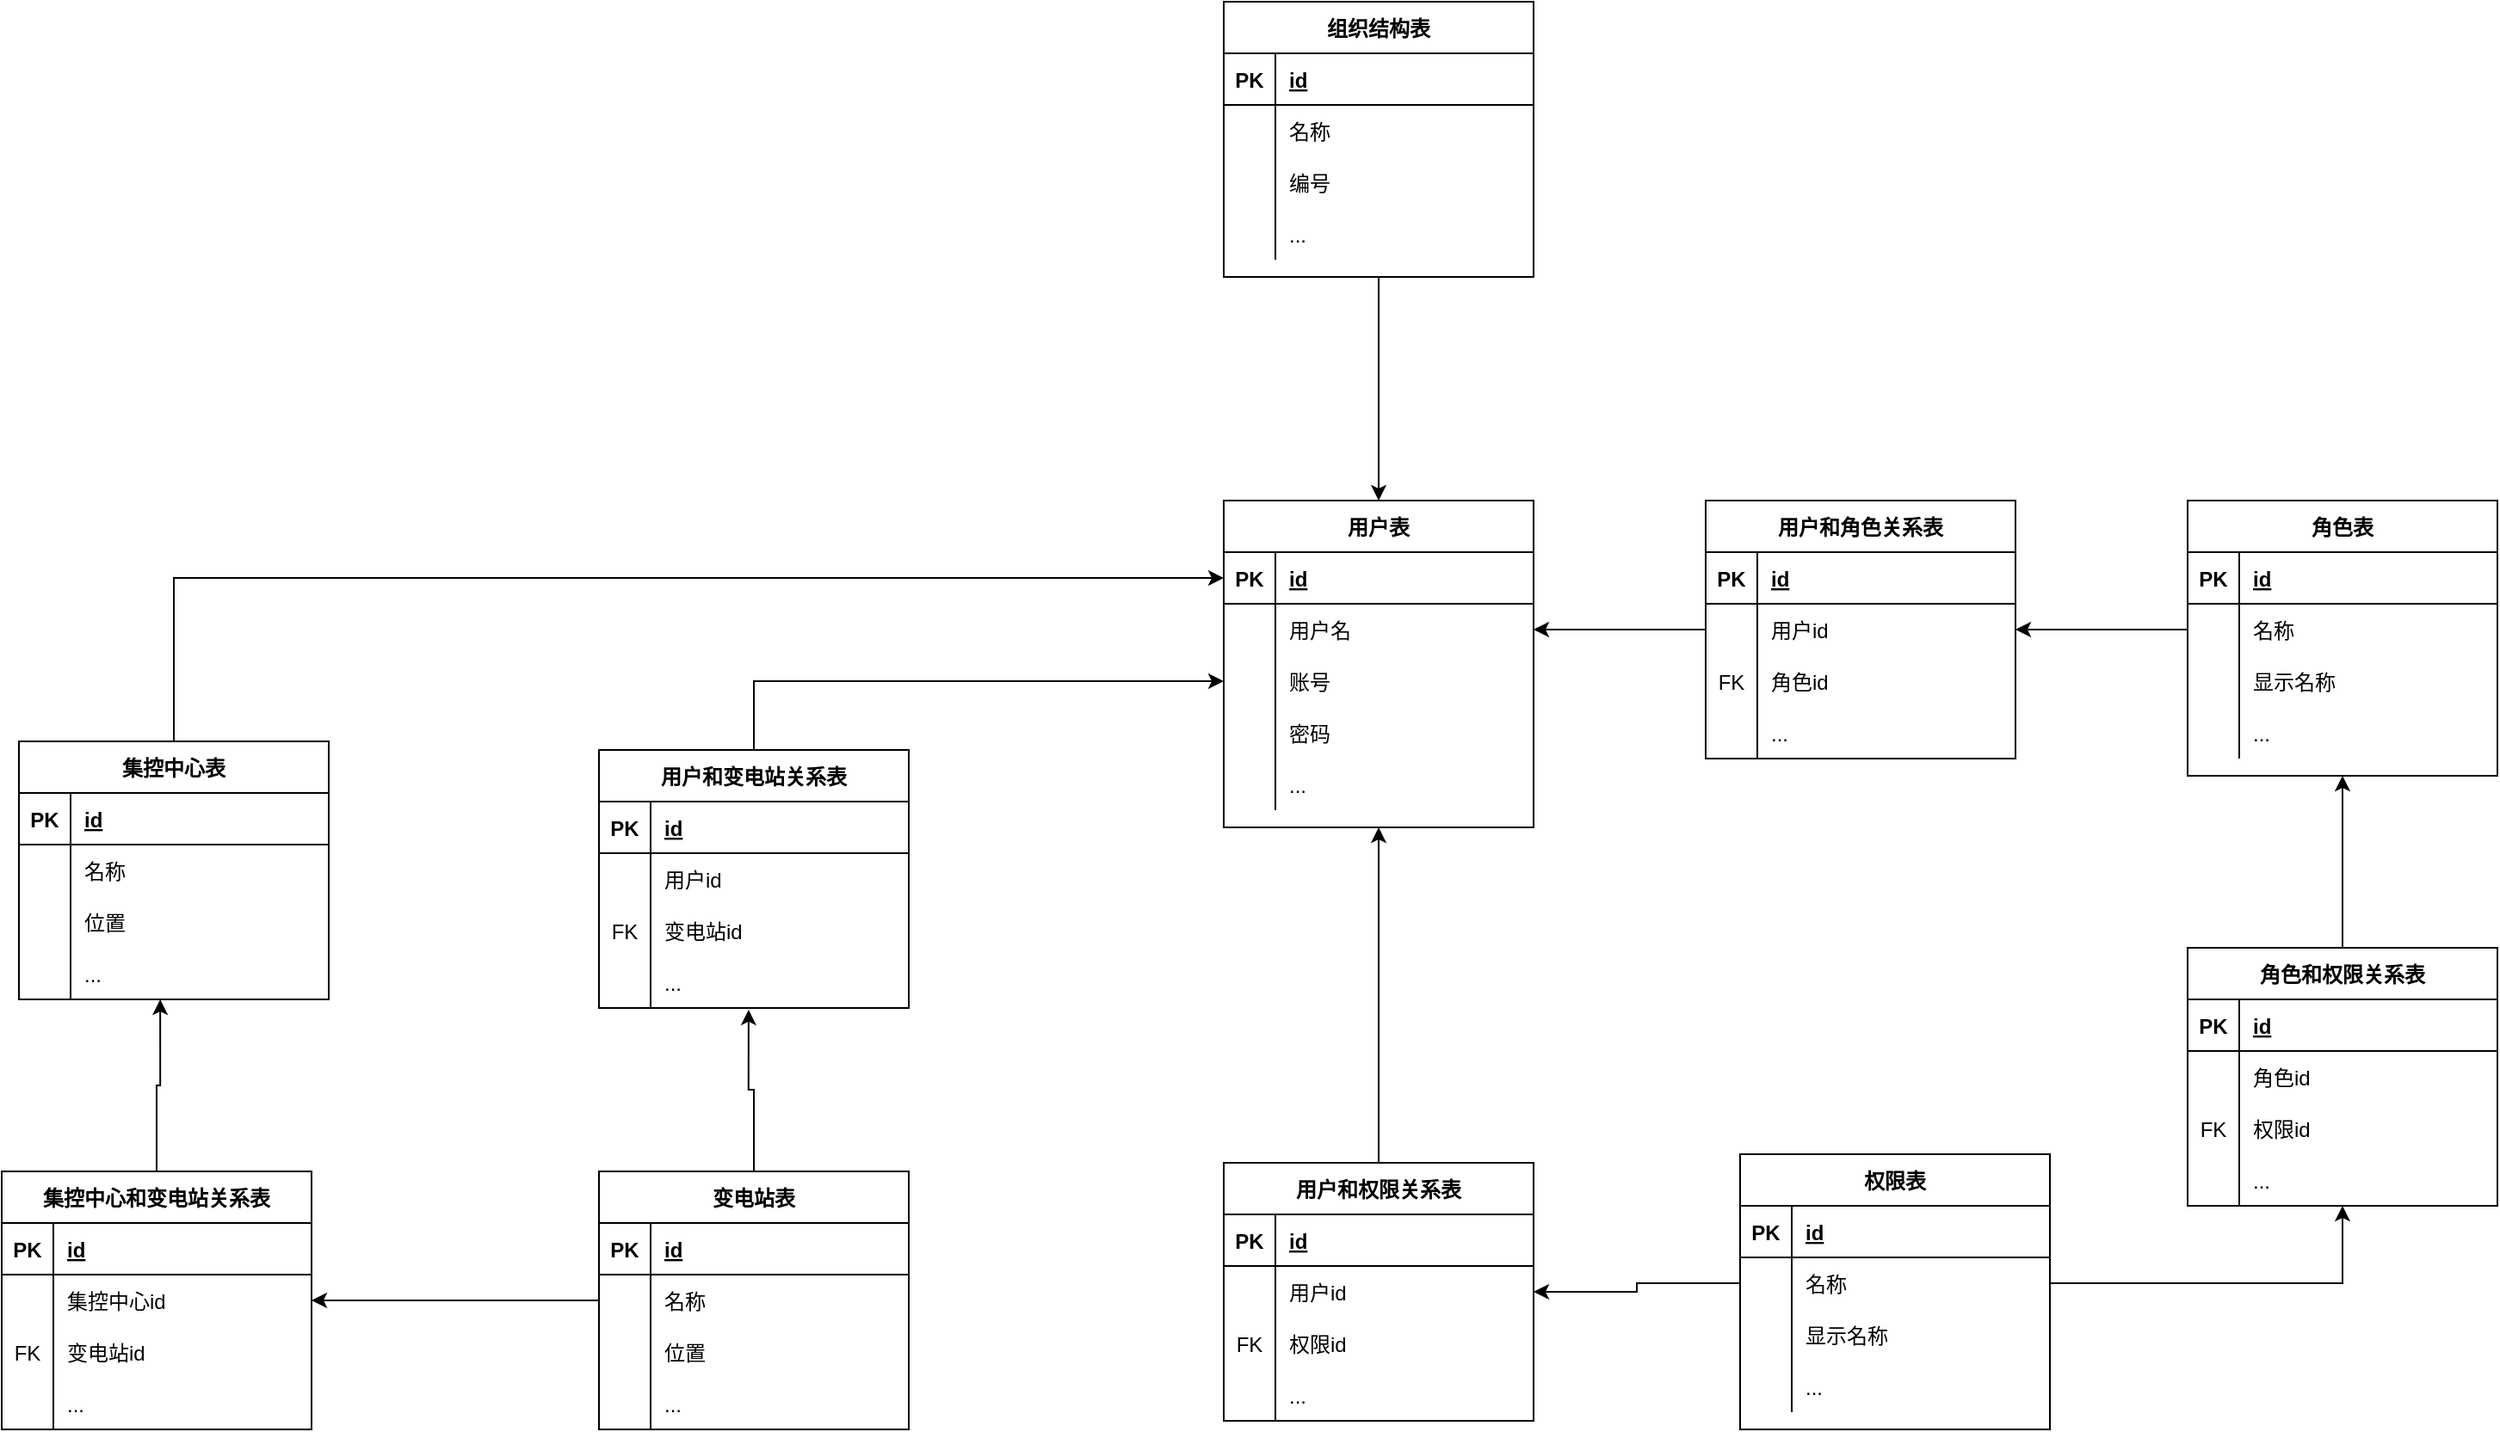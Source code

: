 <mxfile version="13.6.5" type="github">
  <diagram id="UGhOaX2AKdgDgqAa2PCW" name="Page-1">
    <mxGraphModel dx="2365" dy="1288" grid="1" gridSize="10" guides="1" tooltips="1" connect="1" arrows="1" fold="1" page="1" pageScale="1" pageWidth="827" pageHeight="1169" math="0" shadow="0">
      <root>
        <mxCell id="0" />
        <mxCell id="1" parent="0" />
        <mxCell id="9O_hsrOdtYKGC5B46HUJ-161" style="edgeStyle=orthogonalEdgeStyle;rounded=0;orthogonalLoop=1;jettySize=auto;html=1;exitX=0;exitY=0.5;exitDx=0;exitDy=0;entryX=1;entryY=0.5;entryDx=0;entryDy=0;" edge="1" parent="1" source="9O_hsrOdtYKGC5B46HUJ-43" target="9O_hsrOdtYKGC5B46HUJ-150">
          <mxGeometry relative="1" as="geometry" />
        </mxCell>
        <mxCell id="9O_hsrOdtYKGC5B46HUJ-162" style="edgeStyle=orthogonalEdgeStyle;rounded=0;orthogonalLoop=1;jettySize=auto;html=1;exitX=0;exitY=0.5;exitDx=0;exitDy=0;" edge="1" parent="1" source="9O_hsrOdtYKGC5B46HUJ-150" target="9O_hsrOdtYKGC5B46HUJ-5">
          <mxGeometry relative="1" as="geometry" />
        </mxCell>
        <mxCell id="9O_hsrOdtYKGC5B46HUJ-164" style="edgeStyle=orthogonalEdgeStyle;rounded=0;orthogonalLoop=1;jettySize=auto;html=1;exitX=0.5;exitY=0;exitDx=0;exitDy=0;entryX=0.5;entryY=1;entryDx=0;entryDy=0;" edge="1" parent="1" source="9O_hsrOdtYKGC5B46HUJ-94" target="9O_hsrOdtYKGC5B46HUJ-1">
          <mxGeometry relative="1" as="geometry" />
        </mxCell>
        <mxCell id="9O_hsrOdtYKGC5B46HUJ-163" style="edgeStyle=orthogonalEdgeStyle;rounded=0;orthogonalLoop=1;jettySize=auto;html=1;exitX=0;exitY=0.5;exitDx=0;exitDy=0;entryX=1;entryY=0.5;entryDx=0;entryDy=0;" edge="1" parent="1" source="9O_hsrOdtYKGC5B46HUJ-56" target="9O_hsrOdtYKGC5B46HUJ-98">
          <mxGeometry relative="1" as="geometry" />
        </mxCell>
        <mxCell id="9O_hsrOdtYKGC5B46HUJ-166" style="edgeStyle=orthogonalEdgeStyle;rounded=0;orthogonalLoop=1;jettySize=auto;html=1;exitX=0.5;exitY=0;exitDx=0;exitDy=0;entryX=0.5;entryY=1;entryDx=0;entryDy=0;" edge="1" parent="1" source="9O_hsrOdtYKGC5B46HUJ-107" target="9O_hsrOdtYKGC5B46HUJ-39">
          <mxGeometry relative="1" as="geometry">
            <mxPoint x="1840" y="600" as="targetPoint" />
          </mxGeometry>
        </mxCell>
        <mxCell id="9O_hsrOdtYKGC5B46HUJ-165" style="edgeStyle=orthogonalEdgeStyle;rounded=0;orthogonalLoop=1;jettySize=auto;html=1;exitX=1;exitY=0.5;exitDx=0;exitDy=0;entryX=0.5;entryY=1;entryDx=0;entryDy=0;" edge="1" parent="1" source="9O_hsrOdtYKGC5B46HUJ-56" target="9O_hsrOdtYKGC5B46HUJ-107">
          <mxGeometry relative="1" as="geometry" />
        </mxCell>
        <mxCell id="9O_hsrOdtYKGC5B46HUJ-167" style="edgeStyle=orthogonalEdgeStyle;rounded=0;orthogonalLoop=1;jettySize=auto;html=1;exitX=0.5;exitY=0;exitDx=0;exitDy=0;entryX=0.483;entryY=1.033;entryDx=0;entryDy=0;entryPerimeter=0;" edge="1" parent="1" source="9O_hsrOdtYKGC5B46HUJ-81" target="9O_hsrOdtYKGC5B46HUJ-143">
          <mxGeometry relative="1" as="geometry" />
        </mxCell>
        <mxCell id="9O_hsrOdtYKGC5B46HUJ-168" style="edgeStyle=orthogonalEdgeStyle;rounded=0;orthogonalLoop=1;jettySize=auto;html=1;exitX=0.5;exitY=0;exitDx=0;exitDy=0;entryX=0;entryY=0.5;entryDx=0;entryDy=0;" edge="1" parent="1" source="9O_hsrOdtYKGC5B46HUJ-133" target="9O_hsrOdtYKGC5B46HUJ-8">
          <mxGeometry relative="1" as="geometry" />
        </mxCell>
        <mxCell id="9O_hsrOdtYKGC5B46HUJ-171" style="edgeStyle=orthogonalEdgeStyle;rounded=0;orthogonalLoop=1;jettySize=auto;html=1;exitX=0.5;exitY=0;exitDx=0;exitDy=0;entryX=0;entryY=0.5;entryDx=0;entryDy=0;" edge="1" parent="1" source="9O_hsrOdtYKGC5B46HUJ-65" target="9O_hsrOdtYKGC5B46HUJ-2">
          <mxGeometry relative="1" as="geometry" />
        </mxCell>
        <mxCell id="9O_hsrOdtYKGC5B46HUJ-170" style="edgeStyle=orthogonalEdgeStyle;rounded=0;orthogonalLoop=1;jettySize=auto;html=1;exitX=0.5;exitY=0;exitDx=0;exitDy=0;entryX=0.456;entryY=1;entryDx=0;entryDy=0;entryPerimeter=0;" edge="1" parent="1" source="9O_hsrOdtYKGC5B46HUJ-120" target="9O_hsrOdtYKGC5B46HUJ-75">
          <mxGeometry relative="1" as="geometry" />
        </mxCell>
        <mxCell id="9O_hsrOdtYKGC5B46HUJ-169" style="edgeStyle=orthogonalEdgeStyle;rounded=0;orthogonalLoop=1;jettySize=auto;html=1;exitX=0;exitY=0.5;exitDx=0;exitDy=0;entryX=1;entryY=0.5;entryDx=0;entryDy=0;" edge="1" parent="1" source="9O_hsrOdtYKGC5B46HUJ-85" target="9O_hsrOdtYKGC5B46HUJ-124">
          <mxGeometry relative="1" as="geometry" />
        </mxCell>
        <mxCell id="9O_hsrOdtYKGC5B46HUJ-185" style="edgeStyle=orthogonalEdgeStyle;rounded=0;orthogonalLoop=1;jettySize=auto;html=1;exitX=0.5;exitY=1;exitDx=0;exitDy=0;entryX=0.5;entryY=0;entryDx=0;entryDy=0;" edge="1" parent="1" source="9O_hsrOdtYKGC5B46HUJ-172" target="9O_hsrOdtYKGC5B46HUJ-1">
          <mxGeometry relative="1" as="geometry" />
        </mxCell>
        <mxCell id="9O_hsrOdtYKGC5B46HUJ-1" value="用户表" style="shape=table;startSize=30;container=1;collapsible=1;childLayout=tableLayout;fixedRows=1;rowLines=0;fontStyle=1;align=center;resizeLast=1;" vertex="1" parent="1">
          <mxGeometry x="1190" y="390" width="180" height="190" as="geometry" />
        </mxCell>
        <mxCell id="9O_hsrOdtYKGC5B46HUJ-2" value="" style="shape=partialRectangle;collapsible=0;dropTarget=0;pointerEvents=0;fillColor=none;top=0;left=0;bottom=1;right=0;points=[[0,0.5],[1,0.5]];portConstraint=eastwest;" vertex="1" parent="9O_hsrOdtYKGC5B46HUJ-1">
          <mxGeometry y="30" width="180" height="30" as="geometry" />
        </mxCell>
        <mxCell id="9O_hsrOdtYKGC5B46HUJ-3" value="PK" style="shape=partialRectangle;connectable=0;fillColor=none;top=0;left=0;bottom=0;right=0;fontStyle=1;overflow=hidden;" vertex="1" parent="9O_hsrOdtYKGC5B46HUJ-2">
          <mxGeometry width="30" height="30" as="geometry" />
        </mxCell>
        <mxCell id="9O_hsrOdtYKGC5B46HUJ-4" value="id" style="shape=partialRectangle;connectable=0;fillColor=none;top=0;left=0;bottom=0;right=0;align=left;spacingLeft=6;fontStyle=5;overflow=hidden;" vertex="1" parent="9O_hsrOdtYKGC5B46HUJ-2">
          <mxGeometry x="30" width="150" height="30" as="geometry" />
        </mxCell>
        <mxCell id="9O_hsrOdtYKGC5B46HUJ-5" value="" style="shape=partialRectangle;collapsible=0;dropTarget=0;pointerEvents=0;fillColor=none;top=0;left=0;bottom=0;right=0;points=[[0,0.5],[1,0.5]];portConstraint=eastwest;" vertex="1" parent="9O_hsrOdtYKGC5B46HUJ-1">
          <mxGeometry y="60" width="180" height="30" as="geometry" />
        </mxCell>
        <mxCell id="9O_hsrOdtYKGC5B46HUJ-6" value="" style="shape=partialRectangle;connectable=0;fillColor=none;top=0;left=0;bottom=0;right=0;editable=1;overflow=hidden;" vertex="1" parent="9O_hsrOdtYKGC5B46HUJ-5">
          <mxGeometry width="30" height="30" as="geometry" />
        </mxCell>
        <mxCell id="9O_hsrOdtYKGC5B46HUJ-7" value="用户名" style="shape=partialRectangle;connectable=0;fillColor=none;top=0;left=0;bottom=0;right=0;align=left;spacingLeft=6;overflow=hidden;" vertex="1" parent="9O_hsrOdtYKGC5B46HUJ-5">
          <mxGeometry x="30" width="150" height="30" as="geometry" />
        </mxCell>
        <mxCell id="9O_hsrOdtYKGC5B46HUJ-8" value="" style="shape=partialRectangle;collapsible=0;dropTarget=0;pointerEvents=0;fillColor=none;top=0;left=0;bottom=0;right=0;points=[[0,0.5],[1,0.5]];portConstraint=eastwest;" vertex="1" parent="9O_hsrOdtYKGC5B46HUJ-1">
          <mxGeometry y="90" width="180" height="30" as="geometry" />
        </mxCell>
        <mxCell id="9O_hsrOdtYKGC5B46HUJ-9" value="" style="shape=partialRectangle;connectable=0;fillColor=none;top=0;left=0;bottom=0;right=0;editable=1;overflow=hidden;" vertex="1" parent="9O_hsrOdtYKGC5B46HUJ-8">
          <mxGeometry width="30" height="30" as="geometry" />
        </mxCell>
        <mxCell id="9O_hsrOdtYKGC5B46HUJ-10" value="账号" style="shape=partialRectangle;connectable=0;fillColor=none;top=0;left=0;bottom=0;right=0;align=left;spacingLeft=6;overflow=hidden;" vertex="1" parent="9O_hsrOdtYKGC5B46HUJ-8">
          <mxGeometry x="30" width="150" height="30" as="geometry" />
        </mxCell>
        <mxCell id="9O_hsrOdtYKGC5B46HUJ-11" value="" style="shape=partialRectangle;collapsible=0;dropTarget=0;pointerEvents=0;fillColor=none;top=0;left=0;bottom=0;right=0;points=[[0,0.5],[1,0.5]];portConstraint=eastwest;" vertex="1" parent="9O_hsrOdtYKGC5B46HUJ-1">
          <mxGeometry y="120" width="180" height="30" as="geometry" />
        </mxCell>
        <mxCell id="9O_hsrOdtYKGC5B46HUJ-12" value="" style="shape=partialRectangle;connectable=0;fillColor=none;top=0;left=0;bottom=0;right=0;editable=1;overflow=hidden;" vertex="1" parent="9O_hsrOdtYKGC5B46HUJ-11">
          <mxGeometry width="30" height="30" as="geometry" />
        </mxCell>
        <mxCell id="9O_hsrOdtYKGC5B46HUJ-13" value="密码" style="shape=partialRectangle;connectable=0;fillColor=none;top=0;left=0;bottom=0;right=0;align=left;spacingLeft=6;overflow=hidden;" vertex="1" parent="9O_hsrOdtYKGC5B46HUJ-11">
          <mxGeometry x="30" width="150" height="30" as="geometry" />
        </mxCell>
        <mxCell id="9O_hsrOdtYKGC5B46HUJ-36" value="" style="shape=partialRectangle;collapsible=0;dropTarget=0;pointerEvents=0;fillColor=none;top=0;left=0;bottom=0;right=0;points=[[0,0.5],[1,0.5]];portConstraint=eastwest;" vertex="1" parent="9O_hsrOdtYKGC5B46HUJ-1">
          <mxGeometry y="150" width="180" height="30" as="geometry" />
        </mxCell>
        <mxCell id="9O_hsrOdtYKGC5B46HUJ-37" value="" style="shape=partialRectangle;connectable=0;fillColor=none;top=0;left=0;bottom=0;right=0;editable=1;overflow=hidden;" vertex="1" parent="9O_hsrOdtYKGC5B46HUJ-36">
          <mxGeometry width="30" height="30" as="geometry" />
        </mxCell>
        <mxCell id="9O_hsrOdtYKGC5B46HUJ-38" value="..." style="shape=partialRectangle;connectable=0;fillColor=none;top=0;left=0;bottom=0;right=0;align=left;spacingLeft=6;overflow=hidden;" vertex="1" parent="9O_hsrOdtYKGC5B46HUJ-36">
          <mxGeometry x="30" width="150" height="30" as="geometry" />
        </mxCell>
        <mxCell id="9O_hsrOdtYKGC5B46HUJ-146" value="用户和角色关系表" style="shape=table;startSize=30;container=1;collapsible=1;childLayout=tableLayout;fixedRows=1;rowLines=0;fontStyle=1;align=center;resizeLast=1;" vertex="1" parent="1">
          <mxGeometry x="1470" y="390" width="180" height="150" as="geometry" />
        </mxCell>
        <mxCell id="9O_hsrOdtYKGC5B46HUJ-147" value="" style="shape=partialRectangle;collapsible=0;dropTarget=0;pointerEvents=0;fillColor=none;top=0;left=0;bottom=1;right=0;points=[[0,0.5],[1,0.5]];portConstraint=eastwest;" vertex="1" parent="9O_hsrOdtYKGC5B46HUJ-146">
          <mxGeometry y="30" width="180" height="30" as="geometry" />
        </mxCell>
        <mxCell id="9O_hsrOdtYKGC5B46HUJ-148" value="PK" style="shape=partialRectangle;connectable=0;fillColor=none;top=0;left=0;bottom=0;right=0;fontStyle=1;overflow=hidden;" vertex="1" parent="9O_hsrOdtYKGC5B46HUJ-147">
          <mxGeometry width="30" height="30" as="geometry" />
        </mxCell>
        <mxCell id="9O_hsrOdtYKGC5B46HUJ-149" value="id" style="shape=partialRectangle;connectable=0;fillColor=none;top=0;left=0;bottom=0;right=0;align=left;spacingLeft=6;fontStyle=5;overflow=hidden;" vertex="1" parent="9O_hsrOdtYKGC5B46HUJ-147">
          <mxGeometry x="30" width="150" height="30" as="geometry" />
        </mxCell>
        <mxCell id="9O_hsrOdtYKGC5B46HUJ-150" value="" style="shape=partialRectangle;collapsible=0;dropTarget=0;pointerEvents=0;fillColor=none;top=0;left=0;bottom=0;right=0;points=[[0,0.5],[1,0.5]];portConstraint=eastwest;" vertex="1" parent="9O_hsrOdtYKGC5B46HUJ-146">
          <mxGeometry y="60" width="180" height="30" as="geometry" />
        </mxCell>
        <mxCell id="9O_hsrOdtYKGC5B46HUJ-151" value="" style="shape=partialRectangle;connectable=0;fillColor=none;top=0;left=0;bottom=0;right=0;editable=1;overflow=hidden;" vertex="1" parent="9O_hsrOdtYKGC5B46HUJ-150">
          <mxGeometry width="30" height="30" as="geometry" />
        </mxCell>
        <mxCell id="9O_hsrOdtYKGC5B46HUJ-152" value="用户id" style="shape=partialRectangle;connectable=0;fillColor=none;top=0;left=0;bottom=0;right=0;align=left;spacingLeft=6;overflow=hidden;" vertex="1" parent="9O_hsrOdtYKGC5B46HUJ-150">
          <mxGeometry x="30" width="150" height="30" as="geometry" />
        </mxCell>
        <mxCell id="9O_hsrOdtYKGC5B46HUJ-153" value="" style="shape=partialRectangle;collapsible=0;dropTarget=0;pointerEvents=0;fillColor=none;top=0;left=0;bottom=0;right=0;points=[[0,0.5],[1,0.5]];portConstraint=eastwest;" vertex="1" parent="9O_hsrOdtYKGC5B46HUJ-146">
          <mxGeometry y="90" width="180" height="30" as="geometry" />
        </mxCell>
        <mxCell id="9O_hsrOdtYKGC5B46HUJ-154" value="FK" style="shape=partialRectangle;connectable=0;fillColor=none;top=0;left=0;bottom=0;right=0;editable=1;overflow=hidden;" vertex="1" parent="9O_hsrOdtYKGC5B46HUJ-153">
          <mxGeometry width="30" height="30" as="geometry" />
        </mxCell>
        <mxCell id="9O_hsrOdtYKGC5B46HUJ-155" value="角色id" style="shape=partialRectangle;connectable=0;fillColor=none;top=0;left=0;bottom=0;right=0;align=left;spacingLeft=6;overflow=hidden;" vertex="1" parent="9O_hsrOdtYKGC5B46HUJ-153">
          <mxGeometry x="30" width="150" height="30" as="geometry" />
        </mxCell>
        <mxCell id="9O_hsrOdtYKGC5B46HUJ-156" value="" style="shape=partialRectangle;collapsible=0;dropTarget=0;pointerEvents=0;fillColor=none;top=0;left=0;bottom=0;right=0;points=[[0,0.5],[1,0.5]];portConstraint=eastwest;" vertex="1" parent="9O_hsrOdtYKGC5B46HUJ-146">
          <mxGeometry y="120" width="180" height="30" as="geometry" />
        </mxCell>
        <mxCell id="9O_hsrOdtYKGC5B46HUJ-157" value="" style="shape=partialRectangle;connectable=0;fillColor=none;top=0;left=0;bottom=0;right=0;editable=1;overflow=hidden;" vertex="1" parent="9O_hsrOdtYKGC5B46HUJ-156">
          <mxGeometry width="30" height="30" as="geometry" />
        </mxCell>
        <mxCell id="9O_hsrOdtYKGC5B46HUJ-158" value="..." style="shape=partialRectangle;connectable=0;fillColor=none;top=0;left=0;bottom=0;right=0;align=left;spacingLeft=6;overflow=hidden;" vertex="1" parent="9O_hsrOdtYKGC5B46HUJ-156">
          <mxGeometry x="30" width="150" height="30" as="geometry" />
        </mxCell>
        <mxCell id="9O_hsrOdtYKGC5B46HUJ-39" value="角色表" style="shape=table;startSize=30;container=1;collapsible=1;childLayout=tableLayout;fixedRows=1;rowLines=0;fontStyle=1;align=center;resizeLast=1;" vertex="1" parent="1">
          <mxGeometry x="1750" y="390" width="180" height="160" as="geometry" />
        </mxCell>
        <mxCell id="9O_hsrOdtYKGC5B46HUJ-40" value="" style="shape=partialRectangle;collapsible=0;dropTarget=0;pointerEvents=0;fillColor=none;top=0;left=0;bottom=1;right=0;points=[[0,0.5],[1,0.5]];portConstraint=eastwest;" vertex="1" parent="9O_hsrOdtYKGC5B46HUJ-39">
          <mxGeometry y="30" width="180" height="30" as="geometry" />
        </mxCell>
        <mxCell id="9O_hsrOdtYKGC5B46HUJ-41" value="PK" style="shape=partialRectangle;connectable=0;fillColor=none;top=0;left=0;bottom=0;right=0;fontStyle=1;overflow=hidden;" vertex="1" parent="9O_hsrOdtYKGC5B46HUJ-40">
          <mxGeometry width="30" height="30" as="geometry" />
        </mxCell>
        <mxCell id="9O_hsrOdtYKGC5B46HUJ-42" value="id" style="shape=partialRectangle;connectable=0;fillColor=none;top=0;left=0;bottom=0;right=0;align=left;spacingLeft=6;fontStyle=5;overflow=hidden;" vertex="1" parent="9O_hsrOdtYKGC5B46HUJ-40">
          <mxGeometry x="30" width="150" height="30" as="geometry" />
        </mxCell>
        <mxCell id="9O_hsrOdtYKGC5B46HUJ-43" value="" style="shape=partialRectangle;collapsible=0;dropTarget=0;pointerEvents=0;fillColor=none;top=0;left=0;bottom=0;right=0;points=[[0,0.5],[1,0.5]];portConstraint=eastwest;" vertex="1" parent="9O_hsrOdtYKGC5B46HUJ-39">
          <mxGeometry y="60" width="180" height="30" as="geometry" />
        </mxCell>
        <mxCell id="9O_hsrOdtYKGC5B46HUJ-44" value="" style="shape=partialRectangle;connectable=0;fillColor=none;top=0;left=0;bottom=0;right=0;editable=1;overflow=hidden;" vertex="1" parent="9O_hsrOdtYKGC5B46HUJ-43">
          <mxGeometry width="30" height="30" as="geometry" />
        </mxCell>
        <mxCell id="9O_hsrOdtYKGC5B46HUJ-45" value="名称" style="shape=partialRectangle;connectable=0;fillColor=none;top=0;left=0;bottom=0;right=0;align=left;spacingLeft=6;overflow=hidden;" vertex="1" parent="9O_hsrOdtYKGC5B46HUJ-43">
          <mxGeometry x="30" width="150" height="30" as="geometry" />
        </mxCell>
        <mxCell id="9O_hsrOdtYKGC5B46HUJ-46" value="" style="shape=partialRectangle;collapsible=0;dropTarget=0;pointerEvents=0;fillColor=none;top=0;left=0;bottom=0;right=0;points=[[0,0.5],[1,0.5]];portConstraint=eastwest;" vertex="1" parent="9O_hsrOdtYKGC5B46HUJ-39">
          <mxGeometry y="90" width="180" height="30" as="geometry" />
        </mxCell>
        <mxCell id="9O_hsrOdtYKGC5B46HUJ-47" value="" style="shape=partialRectangle;connectable=0;fillColor=none;top=0;left=0;bottom=0;right=0;editable=1;overflow=hidden;" vertex="1" parent="9O_hsrOdtYKGC5B46HUJ-46">
          <mxGeometry width="30" height="30" as="geometry" />
        </mxCell>
        <mxCell id="9O_hsrOdtYKGC5B46HUJ-48" value="显示名称" style="shape=partialRectangle;connectable=0;fillColor=none;top=0;left=0;bottom=0;right=0;align=left;spacingLeft=6;overflow=hidden;" vertex="1" parent="9O_hsrOdtYKGC5B46HUJ-46">
          <mxGeometry x="30" width="150" height="30" as="geometry" />
        </mxCell>
        <mxCell id="9O_hsrOdtYKGC5B46HUJ-49" value="" style="shape=partialRectangle;collapsible=0;dropTarget=0;pointerEvents=0;fillColor=none;top=0;left=0;bottom=0;right=0;points=[[0,0.5],[1,0.5]];portConstraint=eastwest;" vertex="1" parent="9O_hsrOdtYKGC5B46HUJ-39">
          <mxGeometry y="120" width="180" height="30" as="geometry" />
        </mxCell>
        <mxCell id="9O_hsrOdtYKGC5B46HUJ-50" value="" style="shape=partialRectangle;connectable=0;fillColor=none;top=0;left=0;bottom=0;right=0;editable=1;overflow=hidden;" vertex="1" parent="9O_hsrOdtYKGC5B46HUJ-49">
          <mxGeometry width="30" height="30" as="geometry" />
        </mxCell>
        <mxCell id="9O_hsrOdtYKGC5B46HUJ-51" value="..." style="shape=partialRectangle;connectable=0;fillColor=none;top=0;left=0;bottom=0;right=0;align=left;spacingLeft=6;overflow=hidden;" vertex="1" parent="9O_hsrOdtYKGC5B46HUJ-49">
          <mxGeometry x="30" width="150" height="30" as="geometry" />
        </mxCell>
        <mxCell id="9O_hsrOdtYKGC5B46HUJ-133" value="用户和变电站关系表" style="shape=table;startSize=30;container=1;collapsible=1;childLayout=tableLayout;fixedRows=1;rowLines=0;fontStyle=1;align=center;resizeLast=1;" vertex="1" parent="1">
          <mxGeometry x="827" y="535" width="180" height="150" as="geometry" />
        </mxCell>
        <mxCell id="9O_hsrOdtYKGC5B46HUJ-134" value="" style="shape=partialRectangle;collapsible=0;dropTarget=0;pointerEvents=0;fillColor=none;top=0;left=0;bottom=1;right=0;points=[[0,0.5],[1,0.5]];portConstraint=eastwest;" vertex="1" parent="9O_hsrOdtYKGC5B46HUJ-133">
          <mxGeometry y="30" width="180" height="30" as="geometry" />
        </mxCell>
        <mxCell id="9O_hsrOdtYKGC5B46HUJ-135" value="PK" style="shape=partialRectangle;connectable=0;fillColor=none;top=0;left=0;bottom=0;right=0;fontStyle=1;overflow=hidden;" vertex="1" parent="9O_hsrOdtYKGC5B46HUJ-134">
          <mxGeometry width="30" height="30" as="geometry" />
        </mxCell>
        <mxCell id="9O_hsrOdtYKGC5B46HUJ-136" value="id" style="shape=partialRectangle;connectable=0;fillColor=none;top=0;left=0;bottom=0;right=0;align=left;spacingLeft=6;fontStyle=5;overflow=hidden;" vertex="1" parent="9O_hsrOdtYKGC5B46HUJ-134">
          <mxGeometry x="30" width="150" height="30" as="geometry" />
        </mxCell>
        <mxCell id="9O_hsrOdtYKGC5B46HUJ-137" value="" style="shape=partialRectangle;collapsible=0;dropTarget=0;pointerEvents=0;fillColor=none;top=0;left=0;bottom=0;right=0;points=[[0,0.5],[1,0.5]];portConstraint=eastwest;" vertex="1" parent="9O_hsrOdtYKGC5B46HUJ-133">
          <mxGeometry y="60" width="180" height="30" as="geometry" />
        </mxCell>
        <mxCell id="9O_hsrOdtYKGC5B46HUJ-138" value="" style="shape=partialRectangle;connectable=0;fillColor=none;top=0;left=0;bottom=0;right=0;editable=1;overflow=hidden;" vertex="1" parent="9O_hsrOdtYKGC5B46HUJ-137">
          <mxGeometry width="30" height="30" as="geometry" />
        </mxCell>
        <mxCell id="9O_hsrOdtYKGC5B46HUJ-139" value="用户id" style="shape=partialRectangle;connectable=0;fillColor=none;top=0;left=0;bottom=0;right=0;align=left;spacingLeft=6;overflow=hidden;" vertex="1" parent="9O_hsrOdtYKGC5B46HUJ-137">
          <mxGeometry x="30" width="150" height="30" as="geometry" />
        </mxCell>
        <mxCell id="9O_hsrOdtYKGC5B46HUJ-140" value="" style="shape=partialRectangle;collapsible=0;dropTarget=0;pointerEvents=0;fillColor=none;top=0;left=0;bottom=0;right=0;points=[[0,0.5],[1,0.5]];portConstraint=eastwest;" vertex="1" parent="9O_hsrOdtYKGC5B46HUJ-133">
          <mxGeometry y="90" width="180" height="30" as="geometry" />
        </mxCell>
        <mxCell id="9O_hsrOdtYKGC5B46HUJ-141" value="FK" style="shape=partialRectangle;connectable=0;fillColor=none;top=0;left=0;bottom=0;right=0;editable=1;overflow=hidden;" vertex="1" parent="9O_hsrOdtYKGC5B46HUJ-140">
          <mxGeometry width="30" height="30" as="geometry" />
        </mxCell>
        <mxCell id="9O_hsrOdtYKGC5B46HUJ-142" value="变电站id" style="shape=partialRectangle;connectable=0;fillColor=none;top=0;left=0;bottom=0;right=0;align=left;spacingLeft=6;overflow=hidden;" vertex="1" parent="9O_hsrOdtYKGC5B46HUJ-140">
          <mxGeometry x="30" width="150" height="30" as="geometry" />
        </mxCell>
        <mxCell id="9O_hsrOdtYKGC5B46HUJ-143" value="" style="shape=partialRectangle;collapsible=0;dropTarget=0;pointerEvents=0;fillColor=none;top=0;left=0;bottom=0;right=0;points=[[0,0.5],[1,0.5]];portConstraint=eastwest;" vertex="1" parent="9O_hsrOdtYKGC5B46HUJ-133">
          <mxGeometry y="120" width="180" height="30" as="geometry" />
        </mxCell>
        <mxCell id="9O_hsrOdtYKGC5B46HUJ-144" value="" style="shape=partialRectangle;connectable=0;fillColor=none;top=0;left=0;bottom=0;right=0;editable=1;overflow=hidden;" vertex="1" parent="9O_hsrOdtYKGC5B46HUJ-143">
          <mxGeometry width="30" height="30" as="geometry" />
        </mxCell>
        <mxCell id="9O_hsrOdtYKGC5B46HUJ-145" value="..." style="shape=partialRectangle;connectable=0;fillColor=none;top=0;left=0;bottom=0;right=0;align=left;spacingLeft=6;overflow=hidden;" vertex="1" parent="9O_hsrOdtYKGC5B46HUJ-143">
          <mxGeometry x="30" width="150" height="30" as="geometry" />
        </mxCell>
        <mxCell id="9O_hsrOdtYKGC5B46HUJ-172" value="组织结构表" style="shape=table;startSize=30;container=1;collapsible=1;childLayout=tableLayout;fixedRows=1;rowLines=0;fontStyle=1;align=center;resizeLast=1;" vertex="1" parent="1">
          <mxGeometry x="1190" y="100" width="180" height="160" as="geometry" />
        </mxCell>
        <mxCell id="9O_hsrOdtYKGC5B46HUJ-173" value="" style="shape=partialRectangle;collapsible=0;dropTarget=0;pointerEvents=0;fillColor=none;top=0;left=0;bottom=1;right=0;points=[[0,0.5],[1,0.5]];portConstraint=eastwest;" vertex="1" parent="9O_hsrOdtYKGC5B46HUJ-172">
          <mxGeometry y="30" width="180" height="30" as="geometry" />
        </mxCell>
        <mxCell id="9O_hsrOdtYKGC5B46HUJ-174" value="PK" style="shape=partialRectangle;connectable=0;fillColor=none;top=0;left=0;bottom=0;right=0;fontStyle=1;overflow=hidden;" vertex="1" parent="9O_hsrOdtYKGC5B46HUJ-173">
          <mxGeometry width="30" height="30" as="geometry" />
        </mxCell>
        <mxCell id="9O_hsrOdtYKGC5B46HUJ-175" value="id" style="shape=partialRectangle;connectable=0;fillColor=none;top=0;left=0;bottom=0;right=0;align=left;spacingLeft=6;fontStyle=5;overflow=hidden;" vertex="1" parent="9O_hsrOdtYKGC5B46HUJ-173">
          <mxGeometry x="30" width="150" height="30" as="geometry" />
        </mxCell>
        <mxCell id="9O_hsrOdtYKGC5B46HUJ-176" value="" style="shape=partialRectangle;collapsible=0;dropTarget=0;pointerEvents=0;fillColor=none;top=0;left=0;bottom=0;right=0;points=[[0,0.5],[1,0.5]];portConstraint=eastwest;" vertex="1" parent="9O_hsrOdtYKGC5B46HUJ-172">
          <mxGeometry y="60" width="180" height="30" as="geometry" />
        </mxCell>
        <mxCell id="9O_hsrOdtYKGC5B46HUJ-177" value="" style="shape=partialRectangle;connectable=0;fillColor=none;top=0;left=0;bottom=0;right=0;editable=1;overflow=hidden;" vertex="1" parent="9O_hsrOdtYKGC5B46HUJ-176">
          <mxGeometry width="30" height="30" as="geometry" />
        </mxCell>
        <mxCell id="9O_hsrOdtYKGC5B46HUJ-178" value="名称" style="shape=partialRectangle;connectable=0;fillColor=none;top=0;left=0;bottom=0;right=0;align=left;spacingLeft=6;overflow=hidden;" vertex="1" parent="9O_hsrOdtYKGC5B46HUJ-176">
          <mxGeometry x="30" width="150" height="30" as="geometry" />
        </mxCell>
        <mxCell id="9O_hsrOdtYKGC5B46HUJ-179" value="" style="shape=partialRectangle;collapsible=0;dropTarget=0;pointerEvents=0;fillColor=none;top=0;left=0;bottom=0;right=0;points=[[0,0.5],[1,0.5]];portConstraint=eastwest;" vertex="1" parent="9O_hsrOdtYKGC5B46HUJ-172">
          <mxGeometry y="90" width="180" height="30" as="geometry" />
        </mxCell>
        <mxCell id="9O_hsrOdtYKGC5B46HUJ-180" value="" style="shape=partialRectangle;connectable=0;fillColor=none;top=0;left=0;bottom=0;right=0;editable=1;overflow=hidden;" vertex="1" parent="9O_hsrOdtYKGC5B46HUJ-179">
          <mxGeometry width="30" height="30" as="geometry" />
        </mxCell>
        <mxCell id="9O_hsrOdtYKGC5B46HUJ-181" value="编号" style="shape=partialRectangle;connectable=0;fillColor=none;top=0;left=0;bottom=0;right=0;align=left;spacingLeft=6;overflow=hidden;" vertex="1" parent="9O_hsrOdtYKGC5B46HUJ-179">
          <mxGeometry x="30" width="150" height="30" as="geometry" />
        </mxCell>
        <mxCell id="9O_hsrOdtYKGC5B46HUJ-182" value="" style="shape=partialRectangle;collapsible=0;dropTarget=0;pointerEvents=0;fillColor=none;top=0;left=0;bottom=0;right=0;points=[[0,0.5],[1,0.5]];portConstraint=eastwest;" vertex="1" parent="9O_hsrOdtYKGC5B46HUJ-172">
          <mxGeometry y="120" width="180" height="30" as="geometry" />
        </mxCell>
        <mxCell id="9O_hsrOdtYKGC5B46HUJ-183" value="" style="shape=partialRectangle;connectable=0;fillColor=none;top=0;left=0;bottom=0;right=0;editable=1;overflow=hidden;" vertex="1" parent="9O_hsrOdtYKGC5B46HUJ-182">
          <mxGeometry width="30" height="30" as="geometry" />
        </mxCell>
        <mxCell id="9O_hsrOdtYKGC5B46HUJ-184" value="..." style="shape=partialRectangle;connectable=0;fillColor=none;top=0;left=0;bottom=0;right=0;align=left;spacingLeft=6;overflow=hidden;" vertex="1" parent="9O_hsrOdtYKGC5B46HUJ-182">
          <mxGeometry x="30" width="150" height="30" as="geometry" />
        </mxCell>
        <mxCell id="9O_hsrOdtYKGC5B46HUJ-81" value="变电站表" style="shape=table;startSize=30;container=1;collapsible=1;childLayout=tableLayout;fixedRows=1;rowLines=0;fontStyle=1;align=center;resizeLast=1;" vertex="1" parent="1">
          <mxGeometry x="827" y="780" width="180" height="150" as="geometry" />
        </mxCell>
        <mxCell id="9O_hsrOdtYKGC5B46HUJ-82" value="" style="shape=partialRectangle;collapsible=0;dropTarget=0;pointerEvents=0;fillColor=none;top=0;left=0;bottom=1;right=0;points=[[0,0.5],[1,0.5]];portConstraint=eastwest;" vertex="1" parent="9O_hsrOdtYKGC5B46HUJ-81">
          <mxGeometry y="30" width="180" height="30" as="geometry" />
        </mxCell>
        <mxCell id="9O_hsrOdtYKGC5B46HUJ-83" value="PK" style="shape=partialRectangle;connectable=0;fillColor=none;top=0;left=0;bottom=0;right=0;fontStyle=1;overflow=hidden;" vertex="1" parent="9O_hsrOdtYKGC5B46HUJ-82">
          <mxGeometry width="30" height="30" as="geometry" />
        </mxCell>
        <mxCell id="9O_hsrOdtYKGC5B46HUJ-84" value="id" style="shape=partialRectangle;connectable=0;fillColor=none;top=0;left=0;bottom=0;right=0;align=left;spacingLeft=6;fontStyle=5;overflow=hidden;" vertex="1" parent="9O_hsrOdtYKGC5B46HUJ-82">
          <mxGeometry x="30" width="150" height="30" as="geometry" />
        </mxCell>
        <mxCell id="9O_hsrOdtYKGC5B46HUJ-85" value="" style="shape=partialRectangle;collapsible=0;dropTarget=0;pointerEvents=0;fillColor=none;top=0;left=0;bottom=0;right=0;points=[[0,0.5],[1,0.5]];portConstraint=eastwest;" vertex="1" parent="9O_hsrOdtYKGC5B46HUJ-81">
          <mxGeometry y="60" width="180" height="30" as="geometry" />
        </mxCell>
        <mxCell id="9O_hsrOdtYKGC5B46HUJ-86" value="" style="shape=partialRectangle;connectable=0;fillColor=none;top=0;left=0;bottom=0;right=0;editable=1;overflow=hidden;" vertex="1" parent="9O_hsrOdtYKGC5B46HUJ-85">
          <mxGeometry width="30" height="30" as="geometry" />
        </mxCell>
        <mxCell id="9O_hsrOdtYKGC5B46HUJ-87" value="名称" style="shape=partialRectangle;connectable=0;fillColor=none;top=0;left=0;bottom=0;right=0;align=left;spacingLeft=6;overflow=hidden;" vertex="1" parent="9O_hsrOdtYKGC5B46HUJ-85">
          <mxGeometry x="30" width="150" height="30" as="geometry" />
        </mxCell>
        <mxCell id="9O_hsrOdtYKGC5B46HUJ-88" value="" style="shape=partialRectangle;collapsible=0;dropTarget=0;pointerEvents=0;fillColor=none;top=0;left=0;bottom=0;right=0;points=[[0,0.5],[1,0.5]];portConstraint=eastwest;" vertex="1" parent="9O_hsrOdtYKGC5B46HUJ-81">
          <mxGeometry y="90" width="180" height="30" as="geometry" />
        </mxCell>
        <mxCell id="9O_hsrOdtYKGC5B46HUJ-89" value="" style="shape=partialRectangle;connectable=0;fillColor=none;top=0;left=0;bottom=0;right=0;editable=1;overflow=hidden;" vertex="1" parent="9O_hsrOdtYKGC5B46HUJ-88">
          <mxGeometry width="30" height="30" as="geometry" />
        </mxCell>
        <mxCell id="9O_hsrOdtYKGC5B46HUJ-90" value="位置" style="shape=partialRectangle;connectable=0;fillColor=none;top=0;left=0;bottom=0;right=0;align=left;spacingLeft=6;overflow=hidden;" vertex="1" parent="9O_hsrOdtYKGC5B46HUJ-88">
          <mxGeometry x="30" width="150" height="30" as="geometry" />
        </mxCell>
        <mxCell id="9O_hsrOdtYKGC5B46HUJ-91" value="" style="shape=partialRectangle;collapsible=0;dropTarget=0;pointerEvents=0;fillColor=none;top=0;left=0;bottom=0;right=0;points=[[0,0.5],[1,0.5]];portConstraint=eastwest;" vertex="1" parent="9O_hsrOdtYKGC5B46HUJ-81">
          <mxGeometry y="120" width="180" height="30" as="geometry" />
        </mxCell>
        <mxCell id="9O_hsrOdtYKGC5B46HUJ-92" value="" style="shape=partialRectangle;connectable=0;fillColor=none;top=0;left=0;bottom=0;right=0;editable=1;overflow=hidden;" vertex="1" parent="9O_hsrOdtYKGC5B46HUJ-91">
          <mxGeometry width="30" height="30" as="geometry" />
        </mxCell>
        <mxCell id="9O_hsrOdtYKGC5B46HUJ-93" value="..." style="shape=partialRectangle;connectable=0;fillColor=none;top=0;left=0;bottom=0;right=0;align=left;spacingLeft=6;overflow=hidden;" vertex="1" parent="9O_hsrOdtYKGC5B46HUJ-91">
          <mxGeometry x="30" width="150" height="30" as="geometry" />
        </mxCell>
        <mxCell id="9O_hsrOdtYKGC5B46HUJ-94" value="用户和权限关系表" style="shape=table;startSize=30;container=1;collapsible=1;childLayout=tableLayout;fixedRows=1;rowLines=0;fontStyle=1;align=center;resizeLast=1;" vertex="1" parent="1">
          <mxGeometry x="1190" y="775" width="180" height="150" as="geometry" />
        </mxCell>
        <mxCell id="9O_hsrOdtYKGC5B46HUJ-95" value="" style="shape=partialRectangle;collapsible=0;dropTarget=0;pointerEvents=0;fillColor=none;top=0;left=0;bottom=1;right=0;points=[[0,0.5],[1,0.5]];portConstraint=eastwest;" vertex="1" parent="9O_hsrOdtYKGC5B46HUJ-94">
          <mxGeometry y="30" width="180" height="30" as="geometry" />
        </mxCell>
        <mxCell id="9O_hsrOdtYKGC5B46HUJ-96" value="PK" style="shape=partialRectangle;connectable=0;fillColor=none;top=0;left=0;bottom=0;right=0;fontStyle=1;overflow=hidden;" vertex="1" parent="9O_hsrOdtYKGC5B46HUJ-95">
          <mxGeometry width="30" height="30" as="geometry" />
        </mxCell>
        <mxCell id="9O_hsrOdtYKGC5B46HUJ-97" value="id" style="shape=partialRectangle;connectable=0;fillColor=none;top=0;left=0;bottom=0;right=0;align=left;spacingLeft=6;fontStyle=5;overflow=hidden;" vertex="1" parent="9O_hsrOdtYKGC5B46HUJ-95">
          <mxGeometry x="30" width="150" height="30" as="geometry" />
        </mxCell>
        <mxCell id="9O_hsrOdtYKGC5B46HUJ-98" value="" style="shape=partialRectangle;collapsible=0;dropTarget=0;pointerEvents=0;fillColor=none;top=0;left=0;bottom=0;right=0;points=[[0,0.5],[1,0.5]];portConstraint=eastwest;" vertex="1" parent="9O_hsrOdtYKGC5B46HUJ-94">
          <mxGeometry y="60" width="180" height="30" as="geometry" />
        </mxCell>
        <mxCell id="9O_hsrOdtYKGC5B46HUJ-99" value="" style="shape=partialRectangle;connectable=0;fillColor=none;top=0;left=0;bottom=0;right=0;editable=1;overflow=hidden;" vertex="1" parent="9O_hsrOdtYKGC5B46HUJ-98">
          <mxGeometry width="30" height="30" as="geometry" />
        </mxCell>
        <mxCell id="9O_hsrOdtYKGC5B46HUJ-100" value="用户id" style="shape=partialRectangle;connectable=0;fillColor=none;top=0;left=0;bottom=0;right=0;align=left;spacingLeft=6;overflow=hidden;" vertex="1" parent="9O_hsrOdtYKGC5B46HUJ-98">
          <mxGeometry x="30" width="150" height="30" as="geometry" />
        </mxCell>
        <mxCell id="9O_hsrOdtYKGC5B46HUJ-101" value="" style="shape=partialRectangle;collapsible=0;dropTarget=0;pointerEvents=0;fillColor=none;top=0;left=0;bottom=0;right=0;points=[[0,0.5],[1,0.5]];portConstraint=eastwest;" vertex="1" parent="9O_hsrOdtYKGC5B46HUJ-94">
          <mxGeometry y="90" width="180" height="30" as="geometry" />
        </mxCell>
        <mxCell id="9O_hsrOdtYKGC5B46HUJ-102" value="FK" style="shape=partialRectangle;connectable=0;fillColor=none;top=0;left=0;bottom=0;right=0;editable=1;overflow=hidden;" vertex="1" parent="9O_hsrOdtYKGC5B46HUJ-101">
          <mxGeometry width="30" height="30" as="geometry" />
        </mxCell>
        <mxCell id="9O_hsrOdtYKGC5B46HUJ-103" value="权限id" style="shape=partialRectangle;connectable=0;fillColor=none;top=0;left=0;bottom=0;right=0;align=left;spacingLeft=6;overflow=hidden;" vertex="1" parent="9O_hsrOdtYKGC5B46HUJ-101">
          <mxGeometry x="30" width="150" height="30" as="geometry" />
        </mxCell>
        <mxCell id="9O_hsrOdtYKGC5B46HUJ-104" value="" style="shape=partialRectangle;collapsible=0;dropTarget=0;pointerEvents=0;fillColor=none;top=0;left=0;bottom=0;right=0;points=[[0,0.5],[1,0.5]];portConstraint=eastwest;" vertex="1" parent="9O_hsrOdtYKGC5B46HUJ-94">
          <mxGeometry y="120" width="180" height="30" as="geometry" />
        </mxCell>
        <mxCell id="9O_hsrOdtYKGC5B46HUJ-105" value="" style="shape=partialRectangle;connectable=0;fillColor=none;top=0;left=0;bottom=0;right=0;editable=1;overflow=hidden;" vertex="1" parent="9O_hsrOdtYKGC5B46HUJ-104">
          <mxGeometry width="30" height="30" as="geometry" />
        </mxCell>
        <mxCell id="9O_hsrOdtYKGC5B46HUJ-106" value="..." style="shape=partialRectangle;connectable=0;fillColor=none;top=0;left=0;bottom=0;right=0;align=left;spacingLeft=6;overflow=hidden;" vertex="1" parent="9O_hsrOdtYKGC5B46HUJ-104">
          <mxGeometry x="30" width="150" height="30" as="geometry" />
        </mxCell>
        <mxCell id="9O_hsrOdtYKGC5B46HUJ-52" value="权限表" style="shape=table;startSize=30;container=1;collapsible=1;childLayout=tableLayout;fixedRows=1;rowLines=0;fontStyle=1;align=center;resizeLast=1;" vertex="1" parent="1">
          <mxGeometry x="1490" y="770" width="180" height="160" as="geometry" />
        </mxCell>
        <mxCell id="9O_hsrOdtYKGC5B46HUJ-53" value="" style="shape=partialRectangle;collapsible=0;dropTarget=0;pointerEvents=0;fillColor=none;top=0;left=0;bottom=1;right=0;points=[[0,0.5],[1,0.5]];portConstraint=eastwest;" vertex="1" parent="9O_hsrOdtYKGC5B46HUJ-52">
          <mxGeometry y="30" width="180" height="30" as="geometry" />
        </mxCell>
        <mxCell id="9O_hsrOdtYKGC5B46HUJ-54" value="PK" style="shape=partialRectangle;connectable=0;fillColor=none;top=0;left=0;bottom=0;right=0;fontStyle=1;overflow=hidden;" vertex="1" parent="9O_hsrOdtYKGC5B46HUJ-53">
          <mxGeometry width="30" height="30" as="geometry" />
        </mxCell>
        <mxCell id="9O_hsrOdtYKGC5B46HUJ-55" value="id" style="shape=partialRectangle;connectable=0;fillColor=none;top=0;left=0;bottom=0;right=0;align=left;spacingLeft=6;fontStyle=5;overflow=hidden;" vertex="1" parent="9O_hsrOdtYKGC5B46HUJ-53">
          <mxGeometry x="30" width="150" height="30" as="geometry" />
        </mxCell>
        <mxCell id="9O_hsrOdtYKGC5B46HUJ-56" value="" style="shape=partialRectangle;collapsible=0;dropTarget=0;pointerEvents=0;fillColor=none;top=0;left=0;bottom=0;right=0;points=[[0,0.5],[1,0.5]];portConstraint=eastwest;" vertex="1" parent="9O_hsrOdtYKGC5B46HUJ-52">
          <mxGeometry y="60" width="180" height="30" as="geometry" />
        </mxCell>
        <mxCell id="9O_hsrOdtYKGC5B46HUJ-57" value="" style="shape=partialRectangle;connectable=0;fillColor=none;top=0;left=0;bottom=0;right=0;editable=1;overflow=hidden;" vertex="1" parent="9O_hsrOdtYKGC5B46HUJ-56">
          <mxGeometry width="30" height="30" as="geometry" />
        </mxCell>
        <mxCell id="9O_hsrOdtYKGC5B46HUJ-58" value="名称" style="shape=partialRectangle;connectable=0;fillColor=none;top=0;left=0;bottom=0;right=0;align=left;spacingLeft=6;overflow=hidden;" vertex="1" parent="9O_hsrOdtYKGC5B46HUJ-56">
          <mxGeometry x="30" width="150" height="30" as="geometry" />
        </mxCell>
        <mxCell id="9O_hsrOdtYKGC5B46HUJ-59" value="" style="shape=partialRectangle;collapsible=0;dropTarget=0;pointerEvents=0;fillColor=none;top=0;left=0;bottom=0;right=0;points=[[0,0.5],[1,0.5]];portConstraint=eastwest;" vertex="1" parent="9O_hsrOdtYKGC5B46HUJ-52">
          <mxGeometry y="90" width="180" height="30" as="geometry" />
        </mxCell>
        <mxCell id="9O_hsrOdtYKGC5B46HUJ-60" value="" style="shape=partialRectangle;connectable=0;fillColor=none;top=0;left=0;bottom=0;right=0;editable=1;overflow=hidden;" vertex="1" parent="9O_hsrOdtYKGC5B46HUJ-59">
          <mxGeometry width="30" height="30" as="geometry" />
        </mxCell>
        <mxCell id="9O_hsrOdtYKGC5B46HUJ-61" value="显示名称" style="shape=partialRectangle;connectable=0;fillColor=none;top=0;left=0;bottom=0;right=0;align=left;spacingLeft=6;overflow=hidden;" vertex="1" parent="9O_hsrOdtYKGC5B46HUJ-59">
          <mxGeometry x="30" width="150" height="30" as="geometry" />
        </mxCell>
        <mxCell id="9O_hsrOdtYKGC5B46HUJ-62" value="" style="shape=partialRectangle;collapsible=0;dropTarget=0;pointerEvents=0;fillColor=none;top=0;left=0;bottom=0;right=0;points=[[0,0.5],[1,0.5]];portConstraint=eastwest;" vertex="1" parent="9O_hsrOdtYKGC5B46HUJ-52">
          <mxGeometry y="120" width="180" height="30" as="geometry" />
        </mxCell>
        <mxCell id="9O_hsrOdtYKGC5B46HUJ-63" value="" style="shape=partialRectangle;connectable=0;fillColor=none;top=0;left=0;bottom=0;right=0;editable=1;overflow=hidden;" vertex="1" parent="9O_hsrOdtYKGC5B46HUJ-62">
          <mxGeometry width="30" height="30" as="geometry" />
        </mxCell>
        <mxCell id="9O_hsrOdtYKGC5B46HUJ-64" value="..." style="shape=partialRectangle;connectable=0;fillColor=none;top=0;left=0;bottom=0;right=0;align=left;spacingLeft=6;overflow=hidden;" vertex="1" parent="9O_hsrOdtYKGC5B46HUJ-62">
          <mxGeometry x="30" width="150" height="30" as="geometry" />
        </mxCell>
        <mxCell id="9O_hsrOdtYKGC5B46HUJ-107" value="角色和权限关系表" style="shape=table;startSize=30;container=1;collapsible=1;childLayout=tableLayout;fixedRows=1;rowLines=0;fontStyle=1;align=center;resizeLast=1;" vertex="1" parent="1">
          <mxGeometry x="1750" y="650" width="180" height="150" as="geometry" />
        </mxCell>
        <mxCell id="9O_hsrOdtYKGC5B46HUJ-108" value="" style="shape=partialRectangle;collapsible=0;dropTarget=0;pointerEvents=0;fillColor=none;top=0;left=0;bottom=1;right=0;points=[[0,0.5],[1,0.5]];portConstraint=eastwest;" vertex="1" parent="9O_hsrOdtYKGC5B46HUJ-107">
          <mxGeometry y="30" width="180" height="30" as="geometry" />
        </mxCell>
        <mxCell id="9O_hsrOdtYKGC5B46HUJ-109" value="PK" style="shape=partialRectangle;connectable=0;fillColor=none;top=0;left=0;bottom=0;right=0;fontStyle=1;overflow=hidden;" vertex="1" parent="9O_hsrOdtYKGC5B46HUJ-108">
          <mxGeometry width="30" height="30" as="geometry" />
        </mxCell>
        <mxCell id="9O_hsrOdtYKGC5B46HUJ-110" value="id" style="shape=partialRectangle;connectable=0;fillColor=none;top=0;left=0;bottom=0;right=0;align=left;spacingLeft=6;fontStyle=5;overflow=hidden;" vertex="1" parent="9O_hsrOdtYKGC5B46HUJ-108">
          <mxGeometry x="30" width="150" height="30" as="geometry" />
        </mxCell>
        <mxCell id="9O_hsrOdtYKGC5B46HUJ-111" value="" style="shape=partialRectangle;collapsible=0;dropTarget=0;pointerEvents=0;fillColor=none;top=0;left=0;bottom=0;right=0;points=[[0,0.5],[1,0.5]];portConstraint=eastwest;" vertex="1" parent="9O_hsrOdtYKGC5B46HUJ-107">
          <mxGeometry y="60" width="180" height="30" as="geometry" />
        </mxCell>
        <mxCell id="9O_hsrOdtYKGC5B46HUJ-112" value="" style="shape=partialRectangle;connectable=0;fillColor=none;top=0;left=0;bottom=0;right=0;editable=1;overflow=hidden;" vertex="1" parent="9O_hsrOdtYKGC5B46HUJ-111">
          <mxGeometry width="30" height="30" as="geometry" />
        </mxCell>
        <mxCell id="9O_hsrOdtYKGC5B46HUJ-113" value="角色id" style="shape=partialRectangle;connectable=0;fillColor=none;top=0;left=0;bottom=0;right=0;align=left;spacingLeft=6;overflow=hidden;" vertex="1" parent="9O_hsrOdtYKGC5B46HUJ-111">
          <mxGeometry x="30" width="150" height="30" as="geometry" />
        </mxCell>
        <mxCell id="9O_hsrOdtYKGC5B46HUJ-114" value="" style="shape=partialRectangle;collapsible=0;dropTarget=0;pointerEvents=0;fillColor=none;top=0;left=0;bottom=0;right=0;points=[[0,0.5],[1,0.5]];portConstraint=eastwest;" vertex="1" parent="9O_hsrOdtYKGC5B46HUJ-107">
          <mxGeometry y="90" width="180" height="30" as="geometry" />
        </mxCell>
        <mxCell id="9O_hsrOdtYKGC5B46HUJ-115" value="FK" style="shape=partialRectangle;connectable=0;fillColor=none;top=0;left=0;bottom=0;right=0;editable=1;overflow=hidden;" vertex="1" parent="9O_hsrOdtYKGC5B46HUJ-114">
          <mxGeometry width="30" height="30" as="geometry" />
        </mxCell>
        <mxCell id="9O_hsrOdtYKGC5B46HUJ-116" value="权限id" style="shape=partialRectangle;connectable=0;fillColor=none;top=0;left=0;bottom=0;right=0;align=left;spacingLeft=6;overflow=hidden;" vertex="1" parent="9O_hsrOdtYKGC5B46HUJ-114">
          <mxGeometry x="30" width="150" height="30" as="geometry" />
        </mxCell>
        <mxCell id="9O_hsrOdtYKGC5B46HUJ-117" value="" style="shape=partialRectangle;collapsible=0;dropTarget=0;pointerEvents=0;fillColor=none;top=0;left=0;bottom=0;right=0;points=[[0,0.5],[1,0.5]];portConstraint=eastwest;" vertex="1" parent="9O_hsrOdtYKGC5B46HUJ-107">
          <mxGeometry y="120" width="180" height="30" as="geometry" />
        </mxCell>
        <mxCell id="9O_hsrOdtYKGC5B46HUJ-118" value="" style="shape=partialRectangle;connectable=0;fillColor=none;top=0;left=0;bottom=0;right=0;editable=1;overflow=hidden;" vertex="1" parent="9O_hsrOdtYKGC5B46HUJ-117">
          <mxGeometry width="30" height="30" as="geometry" />
        </mxCell>
        <mxCell id="9O_hsrOdtYKGC5B46HUJ-119" value="..." style="shape=partialRectangle;connectable=0;fillColor=none;top=0;left=0;bottom=0;right=0;align=left;spacingLeft=6;overflow=hidden;" vertex="1" parent="9O_hsrOdtYKGC5B46HUJ-117">
          <mxGeometry x="30" width="150" height="30" as="geometry" />
        </mxCell>
        <mxCell id="9O_hsrOdtYKGC5B46HUJ-65" value="集控中心表" style="shape=table;startSize=30;container=1;collapsible=1;childLayout=tableLayout;fixedRows=1;rowLines=0;fontStyle=1;align=center;resizeLast=1;" vertex="1" parent="1">
          <mxGeometry x="490" y="530" width="180" height="150" as="geometry" />
        </mxCell>
        <mxCell id="9O_hsrOdtYKGC5B46HUJ-66" value="" style="shape=partialRectangle;collapsible=0;dropTarget=0;pointerEvents=0;fillColor=none;top=0;left=0;bottom=1;right=0;points=[[0,0.5],[1,0.5]];portConstraint=eastwest;" vertex="1" parent="9O_hsrOdtYKGC5B46HUJ-65">
          <mxGeometry y="30" width="180" height="30" as="geometry" />
        </mxCell>
        <mxCell id="9O_hsrOdtYKGC5B46HUJ-67" value="PK" style="shape=partialRectangle;connectable=0;fillColor=none;top=0;left=0;bottom=0;right=0;fontStyle=1;overflow=hidden;" vertex="1" parent="9O_hsrOdtYKGC5B46HUJ-66">
          <mxGeometry width="30" height="30" as="geometry" />
        </mxCell>
        <mxCell id="9O_hsrOdtYKGC5B46HUJ-68" value="id" style="shape=partialRectangle;connectable=0;fillColor=none;top=0;left=0;bottom=0;right=0;align=left;spacingLeft=6;fontStyle=5;overflow=hidden;" vertex="1" parent="9O_hsrOdtYKGC5B46HUJ-66">
          <mxGeometry x="30" width="150" height="30" as="geometry" />
        </mxCell>
        <mxCell id="9O_hsrOdtYKGC5B46HUJ-69" value="" style="shape=partialRectangle;collapsible=0;dropTarget=0;pointerEvents=0;fillColor=none;top=0;left=0;bottom=0;right=0;points=[[0,0.5],[1,0.5]];portConstraint=eastwest;" vertex="1" parent="9O_hsrOdtYKGC5B46HUJ-65">
          <mxGeometry y="60" width="180" height="30" as="geometry" />
        </mxCell>
        <mxCell id="9O_hsrOdtYKGC5B46HUJ-70" value="" style="shape=partialRectangle;connectable=0;fillColor=none;top=0;left=0;bottom=0;right=0;editable=1;overflow=hidden;" vertex="1" parent="9O_hsrOdtYKGC5B46HUJ-69">
          <mxGeometry width="30" height="30" as="geometry" />
        </mxCell>
        <mxCell id="9O_hsrOdtYKGC5B46HUJ-71" value="名称" style="shape=partialRectangle;connectable=0;fillColor=none;top=0;left=0;bottom=0;right=0;align=left;spacingLeft=6;overflow=hidden;" vertex="1" parent="9O_hsrOdtYKGC5B46HUJ-69">
          <mxGeometry x="30" width="150" height="30" as="geometry" />
        </mxCell>
        <mxCell id="9O_hsrOdtYKGC5B46HUJ-72" value="" style="shape=partialRectangle;collapsible=0;dropTarget=0;pointerEvents=0;fillColor=none;top=0;left=0;bottom=0;right=0;points=[[0,0.5],[1,0.5]];portConstraint=eastwest;" vertex="1" parent="9O_hsrOdtYKGC5B46HUJ-65">
          <mxGeometry y="90" width="180" height="30" as="geometry" />
        </mxCell>
        <mxCell id="9O_hsrOdtYKGC5B46HUJ-73" value="" style="shape=partialRectangle;connectable=0;fillColor=none;top=0;left=0;bottom=0;right=0;editable=1;overflow=hidden;" vertex="1" parent="9O_hsrOdtYKGC5B46HUJ-72">
          <mxGeometry width="30" height="30" as="geometry" />
        </mxCell>
        <mxCell id="9O_hsrOdtYKGC5B46HUJ-74" value="位置" style="shape=partialRectangle;connectable=0;fillColor=none;top=0;left=0;bottom=0;right=0;align=left;spacingLeft=6;overflow=hidden;" vertex="1" parent="9O_hsrOdtYKGC5B46HUJ-72">
          <mxGeometry x="30" width="150" height="30" as="geometry" />
        </mxCell>
        <mxCell id="9O_hsrOdtYKGC5B46HUJ-75" value="" style="shape=partialRectangle;collapsible=0;dropTarget=0;pointerEvents=0;fillColor=none;top=0;left=0;bottom=0;right=0;points=[[0,0.5],[1,0.5]];portConstraint=eastwest;" vertex="1" parent="9O_hsrOdtYKGC5B46HUJ-65">
          <mxGeometry y="120" width="180" height="30" as="geometry" />
        </mxCell>
        <mxCell id="9O_hsrOdtYKGC5B46HUJ-76" value="" style="shape=partialRectangle;connectable=0;fillColor=none;top=0;left=0;bottom=0;right=0;editable=1;overflow=hidden;" vertex="1" parent="9O_hsrOdtYKGC5B46HUJ-75">
          <mxGeometry width="30" height="30" as="geometry" />
        </mxCell>
        <mxCell id="9O_hsrOdtYKGC5B46HUJ-77" value="..." style="shape=partialRectangle;connectable=0;fillColor=none;top=0;left=0;bottom=0;right=0;align=left;spacingLeft=6;overflow=hidden;" vertex="1" parent="9O_hsrOdtYKGC5B46HUJ-75">
          <mxGeometry x="30" width="150" height="30" as="geometry" />
        </mxCell>
        <mxCell id="9O_hsrOdtYKGC5B46HUJ-120" value="集控中心和变电站关系表" style="shape=table;startSize=30;container=1;collapsible=1;childLayout=tableLayout;fixedRows=1;rowLines=0;fontStyle=1;align=center;resizeLast=1;" vertex="1" parent="1">
          <mxGeometry x="480" y="780" width="180" height="150" as="geometry" />
        </mxCell>
        <mxCell id="9O_hsrOdtYKGC5B46HUJ-121" value="" style="shape=partialRectangle;collapsible=0;dropTarget=0;pointerEvents=0;fillColor=none;top=0;left=0;bottom=1;right=0;points=[[0,0.5],[1,0.5]];portConstraint=eastwest;" vertex="1" parent="9O_hsrOdtYKGC5B46HUJ-120">
          <mxGeometry y="30" width="180" height="30" as="geometry" />
        </mxCell>
        <mxCell id="9O_hsrOdtYKGC5B46HUJ-122" value="PK" style="shape=partialRectangle;connectable=0;fillColor=none;top=0;left=0;bottom=0;right=0;fontStyle=1;overflow=hidden;" vertex="1" parent="9O_hsrOdtYKGC5B46HUJ-121">
          <mxGeometry width="30" height="30" as="geometry" />
        </mxCell>
        <mxCell id="9O_hsrOdtYKGC5B46HUJ-123" value="id" style="shape=partialRectangle;connectable=0;fillColor=none;top=0;left=0;bottom=0;right=0;align=left;spacingLeft=6;fontStyle=5;overflow=hidden;" vertex="1" parent="9O_hsrOdtYKGC5B46HUJ-121">
          <mxGeometry x="30" width="150" height="30" as="geometry" />
        </mxCell>
        <mxCell id="9O_hsrOdtYKGC5B46HUJ-124" value="" style="shape=partialRectangle;collapsible=0;dropTarget=0;pointerEvents=0;fillColor=none;top=0;left=0;bottom=0;right=0;points=[[0,0.5],[1,0.5]];portConstraint=eastwest;" vertex="1" parent="9O_hsrOdtYKGC5B46HUJ-120">
          <mxGeometry y="60" width="180" height="30" as="geometry" />
        </mxCell>
        <mxCell id="9O_hsrOdtYKGC5B46HUJ-125" value="" style="shape=partialRectangle;connectable=0;fillColor=none;top=0;left=0;bottom=0;right=0;editable=1;overflow=hidden;" vertex="1" parent="9O_hsrOdtYKGC5B46HUJ-124">
          <mxGeometry width="30" height="30" as="geometry" />
        </mxCell>
        <mxCell id="9O_hsrOdtYKGC5B46HUJ-126" value="集控中心id" style="shape=partialRectangle;connectable=0;fillColor=none;top=0;left=0;bottom=0;right=0;align=left;spacingLeft=6;overflow=hidden;" vertex="1" parent="9O_hsrOdtYKGC5B46HUJ-124">
          <mxGeometry x="30" width="150" height="30" as="geometry" />
        </mxCell>
        <mxCell id="9O_hsrOdtYKGC5B46HUJ-127" value="" style="shape=partialRectangle;collapsible=0;dropTarget=0;pointerEvents=0;fillColor=none;top=0;left=0;bottom=0;right=0;points=[[0,0.5],[1,0.5]];portConstraint=eastwest;" vertex="1" parent="9O_hsrOdtYKGC5B46HUJ-120">
          <mxGeometry y="90" width="180" height="30" as="geometry" />
        </mxCell>
        <mxCell id="9O_hsrOdtYKGC5B46HUJ-128" value="FK" style="shape=partialRectangle;connectable=0;fillColor=none;top=0;left=0;bottom=0;right=0;editable=1;overflow=hidden;" vertex="1" parent="9O_hsrOdtYKGC5B46HUJ-127">
          <mxGeometry width="30" height="30" as="geometry" />
        </mxCell>
        <mxCell id="9O_hsrOdtYKGC5B46HUJ-129" value="变电站id" style="shape=partialRectangle;connectable=0;fillColor=none;top=0;left=0;bottom=0;right=0;align=left;spacingLeft=6;overflow=hidden;" vertex="1" parent="9O_hsrOdtYKGC5B46HUJ-127">
          <mxGeometry x="30" width="150" height="30" as="geometry" />
        </mxCell>
        <mxCell id="9O_hsrOdtYKGC5B46HUJ-130" value="" style="shape=partialRectangle;collapsible=0;dropTarget=0;pointerEvents=0;fillColor=none;top=0;left=0;bottom=0;right=0;points=[[0,0.5],[1,0.5]];portConstraint=eastwest;" vertex="1" parent="9O_hsrOdtYKGC5B46HUJ-120">
          <mxGeometry y="120" width="180" height="30" as="geometry" />
        </mxCell>
        <mxCell id="9O_hsrOdtYKGC5B46HUJ-131" value="" style="shape=partialRectangle;connectable=0;fillColor=none;top=0;left=0;bottom=0;right=0;editable=1;overflow=hidden;" vertex="1" parent="9O_hsrOdtYKGC5B46HUJ-130">
          <mxGeometry width="30" height="30" as="geometry" />
        </mxCell>
        <mxCell id="9O_hsrOdtYKGC5B46HUJ-132" value="..." style="shape=partialRectangle;connectable=0;fillColor=none;top=0;left=0;bottom=0;right=0;align=left;spacingLeft=6;overflow=hidden;" vertex="1" parent="9O_hsrOdtYKGC5B46HUJ-130">
          <mxGeometry x="30" width="150" height="30" as="geometry" />
        </mxCell>
      </root>
    </mxGraphModel>
  </diagram>
</mxfile>
